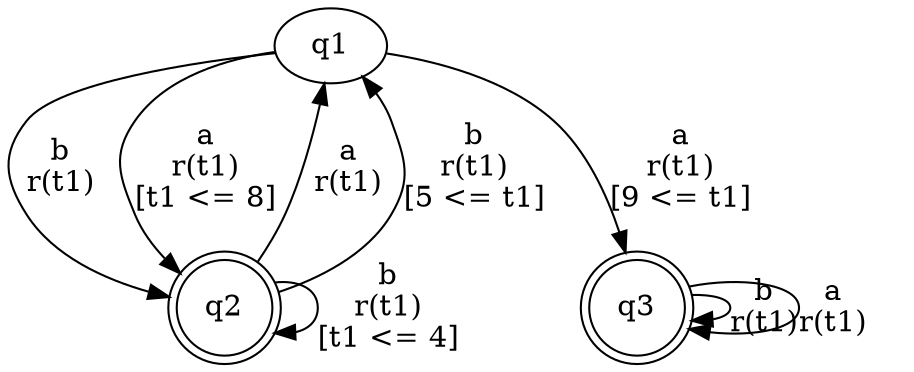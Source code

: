digraph L {
	qq1[label=q1]
	qq2[label=q2 shape=doublecircle]
	qq3[label=q3 shape=doublecircle]
	qq1 -> qq2[label="b\nr(t1)\n"]
	qq2 -> qq2[label="b\nr(t1)\n[t1 <= 4]"]
	qq2 -> qq1[label="a\nr(t1)\n"]
	qq2 -> qq1[label="b\nr(t1)\n[5 <= t1]"]
	qq1 -> qq2[label="a\nr(t1)\n[t1 <= 8]"]
	qq1 -> qq3[label="a\nr(t1)\n[9 <= t1]"]
	qq3 -> qq3[label="b\nr(t1)\n"]
	qq3 -> qq3[label="a\nr(t1)\n"]
}
